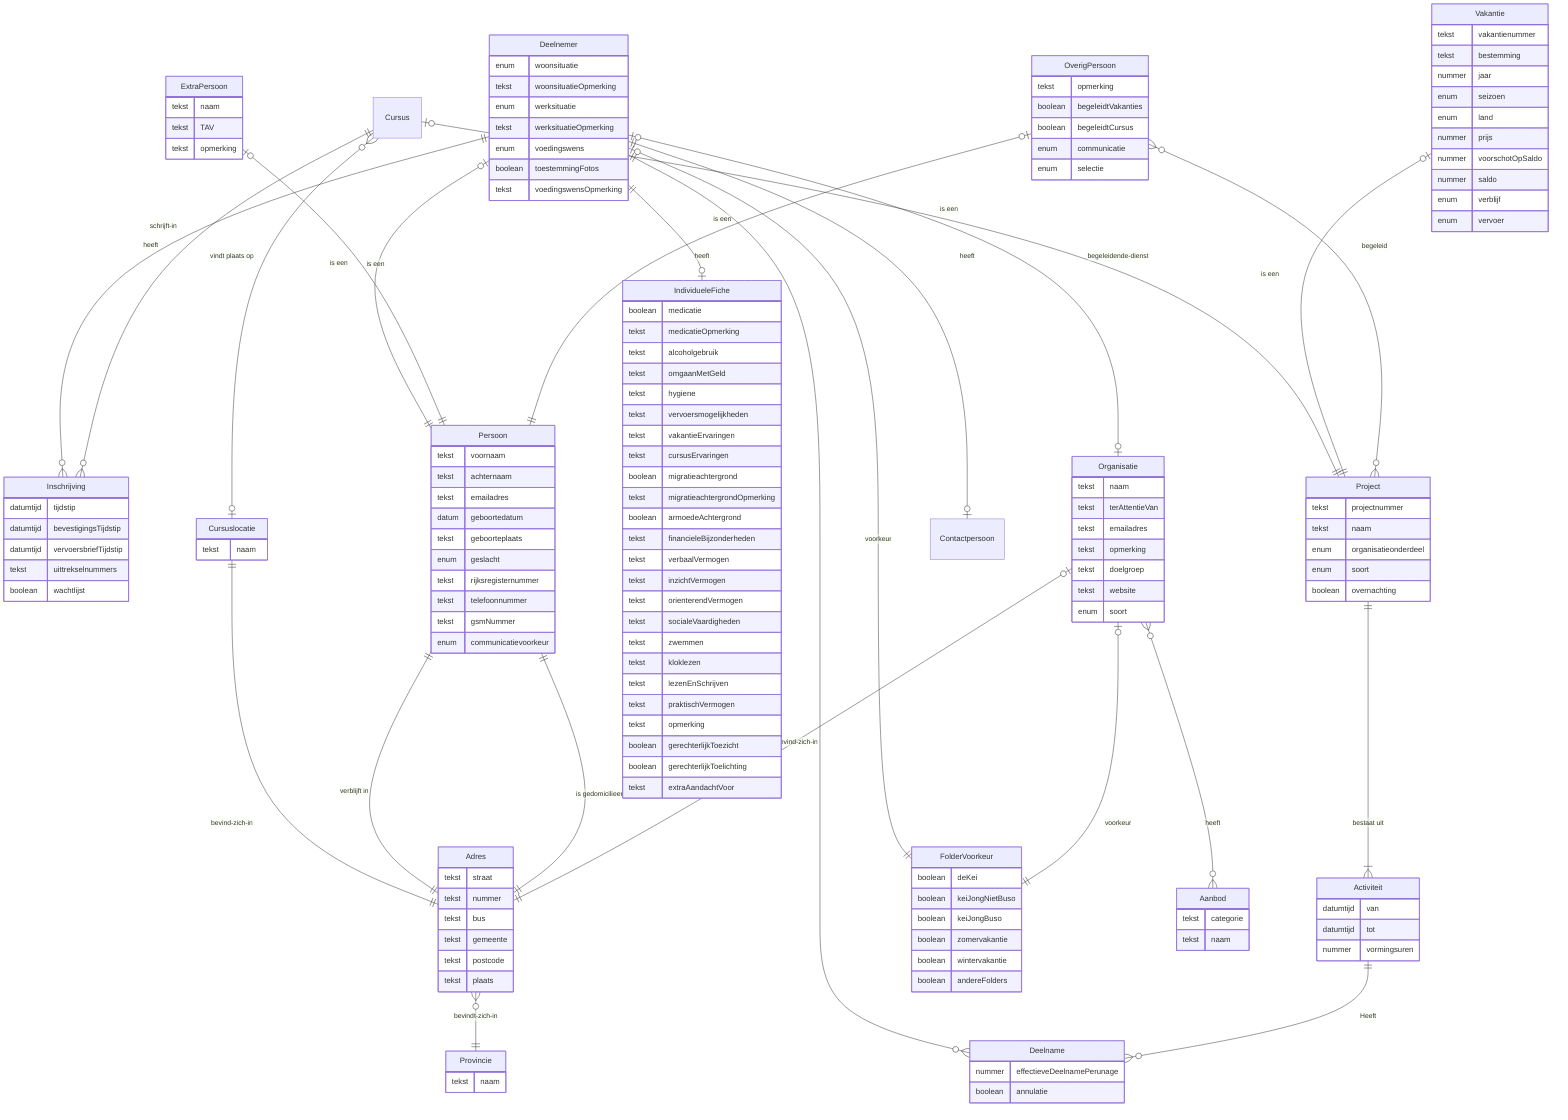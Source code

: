 erDiagram
  Deelnemer ||--O{ Inschrijving: schrijft-in
  Cursuslocatie ||--|| Adres: bevind-zich-in
  Adres }O--|| Provincie: bevindt-zich-in
  Cursus ||--O{ Inschrijving: heeft
  Cursus }O--O| Cursuslocatie: "vindt plaats op"
  Cursus |O--|| Project: "is een"
  Vakantie |O--|| Project: "is een"
  Project ||--|{ Activiteit: "bestaat uit"
  Deelnemer ||--O| IndividueleFiche: heeft
  Deelnemer |O--O| Organisatie: begeleidende-dienst
  Deelnemer |O--|| FolderVoorkeur: voorkeur
  Persoon ||--|| Adres: "verblijft in"
  Persoon ||--|| Adres: "is gedomicilieerd"
  Organisatie |O--|| FolderVoorkeur: voorkeur
  Organisatie |O--|| Adres: bevind-zich-in
  Deelnemer ||--O| Contactpersoon: heeft
  Deelnemer |O--|| Persoon: "is een"
  ExtraPersoon |O--|| Persoon: "is een"
  Deelnemer ||--O{ Deelname: ""
  Activiteit ||--O{ Deelname: "Heeft"
  OverigPersoon |O--|| Persoon: "is een"
  Organisatie }O--O{ Aanbod: "heeft"
  OverigPersoon }O--O{ Project: "begeleid"

  IndividueleFiche {
    boolean medicatie
    tekst medicatieOpmerking
    tekst alcoholgebruik
    tekst omgaanMetGeld
    tekst hygiene
    tekst vervoersmogelijkheden
    tekst vakantieErvaringen
    tekst cursusErvaringen
    boolean migratieachtergrond
    tekst migratieachtergrondOpmerking
    boolean armoedeAchtergrond
    tekst financieleBijzonderheden
    tekst verbaalVermogen
    tekst inzichtVermogen
    tekst orienterendVermogen
    tekst socialeVaardigheden
    tekst zwemmen
    tekst kloklezen
    tekst lezenEnSchrijven
    tekst praktischVermogen
    tekst opmerking
    boolean gerechterlijkToezicht
    boolean gerechterlijkToelichting
    tekst extraAandachtVoor
  }

  ExtraPersoon {
    tekst naam
    tekst TAV
    tekst opmerking
  }

  Adres {
    tekst straat
    tekst nummer
    tekst bus
    tekst gemeente
    tekst postcode
    tekst plaats
  }

  Provincie {
    tekst naam
  }

  Inschrijving {
    datumtijd tijdstip
    datumtijd bevestigingsTijdstip
    datumtijd vervoersbriefTijdstip
    tekst uittrekselnummers
    boolean wachtlijst
  }

  Deelname {
    nummer effectieveDeelnamePerunage
    boolean annulatie
  }

  Cursuslocatie {
    tekst naam
  }

  Organisatie {
    tekst naam
    tekst terAttentieVan
    tekst emailadres
    tekst opmerking
    tekst doelgroep
    tekst website
    enum  soort
  }

  Aanbod {
    tekst categorie
    tekst naam
  }

  FolderVoorkeur {
    boolean deKei
    boolean keiJongNietBuso
    boolean keiJongBuso
    boolean zomervakantie
    boolean wintervakantie
    boolean andereFolders
  }

  Contactpersoon {
  }
  
  Deelnemer {
    enum woonsituatie
    tekst woonsituatieOpmerking
    enum werksituatie
    tekst werksituatieOpmerking
    enum voedingswens
    boolean toestemmingFotos
    tekst voedingswensOpmerking
  }

  Cursus {
  }

  Project {
    tekst projectnummer
    tekst naam
    enum organisatieonderdeel
    enum soort
    boolean overnachting
  }

  Vakantie {
    tekst vakantienummer
    tekst bestemming
    nummer jaar
    enum seizoen
    enum land
    nummer prijs
    nummer voorschotOpSaldo
    nummer saldo
    enum verblijf
    enum vervoer
  }

  Activiteit {
    datumtijd van
    datumtijd tot    
    nummer vormingsuren
  }


  OverigPersoon {
    tekst opmerking
    boolean begeleidtVakanties
    boolean begeleidtCursus
    enum communicatie
    enum selectie
  }

  Persoon {
    tekst voornaam
    tekst achternaam
    tekst emailadres
    datum geboortedatum
    tekst geboorteplaats
    enum geslacht
    tekst rijksregisternummer
    tekst telefoonnummer
    tekst gsmNummer
    enum communicatievoorkeur
  }